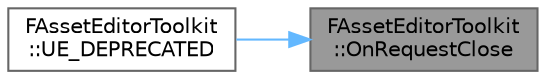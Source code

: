 digraph "FAssetEditorToolkit::OnRequestClose"
{
 // INTERACTIVE_SVG=YES
 // LATEX_PDF_SIZE
  bgcolor="transparent";
  edge [fontname=Helvetica,fontsize=10,labelfontname=Helvetica,labelfontsize=10];
  node [fontname=Helvetica,fontsize=10,shape=box,height=0.2,width=0.4];
  rankdir="RL";
  Node1 [id="Node000001",label="FAssetEditorToolkit\l::OnRequestClose",height=0.2,width=0.4,color="gray40", fillcolor="grey60", style="filled", fontcolor="black",tooltip="Called when this toolkit is requested to close."];
  Node1 -> Node2 [id="edge1_Node000001_Node000002",dir="back",color="steelblue1",style="solid",tooltip=" "];
  Node2 [id="Node000002",label="FAssetEditorToolkit\l::UE_DEPRECATED",height=0.2,width=0.4,color="grey40", fillcolor="white", style="filled",URL="$d2/d72/classFAssetEditorToolkit.html#ae20bfcaac7be26c3c0584b654bb0a882",tooltip="Called when this toolkit is requested to close."];
}
